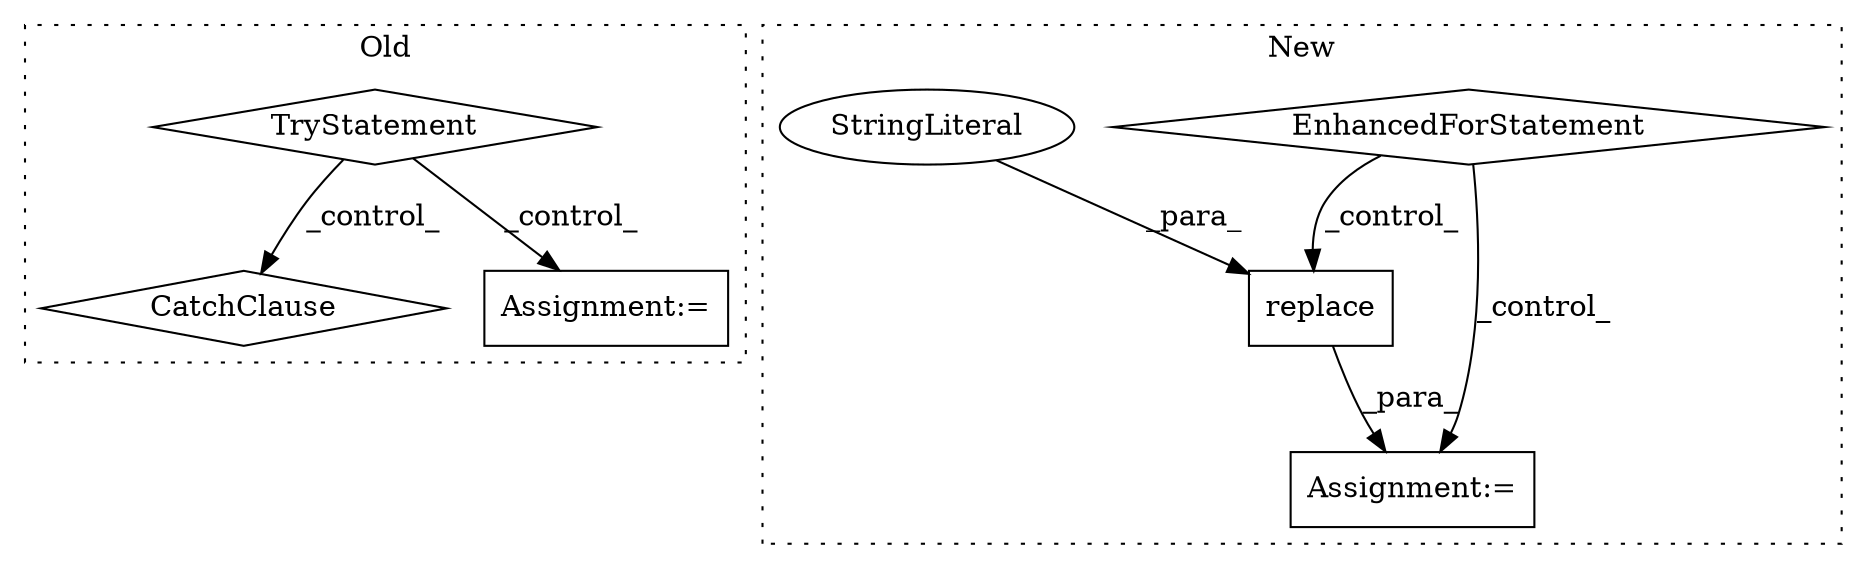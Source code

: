 digraph G {
subgraph cluster0 {
1 [label="TryStatement" a="54" s="504" l="4" shape="diamond"];
3 [label="CatchClause" a="12" s="888,943" l="11,2" shape="diamond"];
5 [label="Assignment:=" a="7" s="867" l="1" shape="box"];
label = "Old";
style="dotted";
}
subgraph cluster1 {
2 [label="replace" a="32" s="1216,1232" l="8,1" shape="box"];
4 [label="Assignment:=" a="7" s="1195" l="1" shape="box"];
6 [label="EnhancedForStatement" a="70" s="1087,1177" l="53,2" shape="diamond"];
7 [label="StringLiteral" a="45" s="1224" l="5" shape="ellipse"];
label = "New";
style="dotted";
}
1 -> 3 [label="_control_"];
1 -> 5 [label="_control_"];
2 -> 4 [label="_para_"];
6 -> 2 [label="_control_"];
6 -> 4 [label="_control_"];
7 -> 2 [label="_para_"];
}